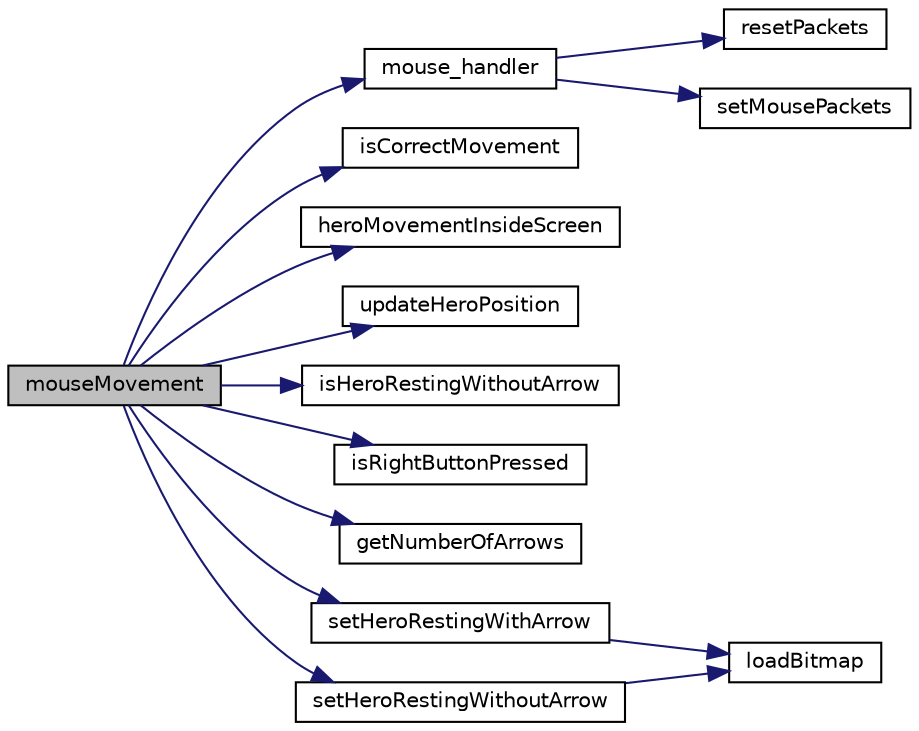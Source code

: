digraph "mouseMovement"
{
  edge [fontname="Helvetica",fontsize="10",labelfontname="Helvetica",labelfontsize="10"];
  node [fontname="Helvetica",fontsize="10",shape=record];
  rankdir="LR";
  Node280 [label="mouseMovement",height=0.2,width=0.4,color="black", fillcolor="grey75", style="filled", fontcolor="black"];
  Node280 -> Node281 [color="midnightblue",fontsize="10",style="solid",fontname="Helvetica"];
  Node281 [label="mouse_handler",height=0.2,width=0.4,color="black", fillcolor="white", style="filled",URL="$group___mouse.html#ga1d865d087780c7f07862aa420ca32182",tooltip="Reads packets from keyboard controller. "];
  Node281 -> Node282 [color="midnightblue",fontsize="10",style="solid",fontname="Helvetica"];
  Node282 [label="resetPackets",height=0.2,width=0.4,color="black", fillcolor="white", style="filled",URL="$group___mouse.html#ga118d7812788fa2e952c48f01fe8d2064",tooltip="Resets values from the packets. "];
  Node281 -> Node283 [color="midnightblue",fontsize="10",style="solid",fontname="Helvetica"];
  Node283 [label="setMousePackets",height=0.2,width=0.4,color="black", fillcolor="white", style="filled",URL="$group___mouse.html#gabc2eb979929eb923e5a41ed65523f97e",tooltip="Fills the mouse_t structure with correct values. "];
  Node280 -> Node284 [color="midnightblue",fontsize="10",style="solid",fontname="Helvetica"];
  Node284 [label="isCorrectMovement",height=0.2,width=0.4,color="black", fillcolor="white", style="filled",URL="$group___mouse.html#gafea888e95c8b8e337be93f59364d6018",tooltip="Checks if the movement of the mouse is overflowed or signed. "];
  Node280 -> Node285 [color="midnightblue",fontsize="10",style="solid",fontname="Helvetica"];
  Node285 [label="heroMovementInsideScreen",height=0.2,width=0.4,color="black", fillcolor="white", style="filled",URL="$group___hero.html#ga5e6a11f92e202c20c64dbe507eefcec4",tooltip="Checks if hero movement is possible (inside the screen) "];
  Node280 -> Node286 [color="midnightblue",fontsize="10",style="solid",fontname="Helvetica"];
  Node286 [label="updateHeroPosition",height=0.2,width=0.4,color="black", fillcolor="white", style="filled",URL="$group___hero.html#gac4a1b1e313a925aba51f80636e799063",tooltip="Updates the hero position according to the mouse movemtn. "];
  Node280 -> Node287 [color="midnightblue",fontsize="10",style="solid",fontname="Helvetica"];
  Node287 [label="isHeroRestingWithoutArrow",height=0.2,width=0.4,color="black", fillcolor="white", style="filled",URL="$group___hero.html#gac899cedc673b6bb42cdf457c948f61b6",tooltip="Checks if hero is resting without arrow. "];
  Node280 -> Node288 [color="midnightblue",fontsize="10",style="solid",fontname="Helvetica"];
  Node288 [label="isRightButtonPressed",height=0.2,width=0.4,color="black", fillcolor="white", style="filled",URL="$group___mouse.html#ga94880851c6cbd83d7b77dafade71c8d7",tooltip="Checks if the mouse right button is pressed. "];
  Node280 -> Node289 [color="midnightblue",fontsize="10",style="solid",fontname="Helvetica"];
  Node289 [label="getNumberOfArrows",height=0.2,width=0.4,color="black", fillcolor="white", style="filled",URL="$group___hero.html#ga6d2126f76d2c6928d02780536989093e",tooltip="Gets the current number of arrows of the hero. "];
  Node280 -> Node290 [color="midnightblue",fontsize="10",style="solid",fontname="Helvetica"];
  Node290 [label="setHeroRestingWithArrow",height=0.2,width=0.4,color="black", fillcolor="white", style="filled",URL="$group___hero.html#ga9df992675e634c0776b5d7b9a7463ff2",tooltip="Makes the hero in &#39;rest position&#39; with an arrow assigned. "];
  Node290 -> Node291 [color="midnightblue",fontsize="10",style="solid",fontname="Helvetica"];
  Node291 [label="loadBitmap",height=0.2,width=0.4,color="black", fillcolor="white", style="filled",URL="$group___bitmap.html#ga3506880ffd407c36eb8aaddd2c1606d2",tooltip="Loads a bmp image. "];
  Node280 -> Node292 [color="midnightblue",fontsize="10",style="solid",fontname="Helvetica"];
  Node292 [label="setHeroRestingWithoutArrow",height=0.2,width=0.4,color="black", fillcolor="white", style="filled",URL="$group___hero.html#ga1a5faa1bd7f20ec6050a5eca6d619ee7",tooltip="Makes the hero be in &#39;rest position&#39; with no arrow assigned. "];
  Node292 -> Node291 [color="midnightblue",fontsize="10",style="solid",fontname="Helvetica"];
}
